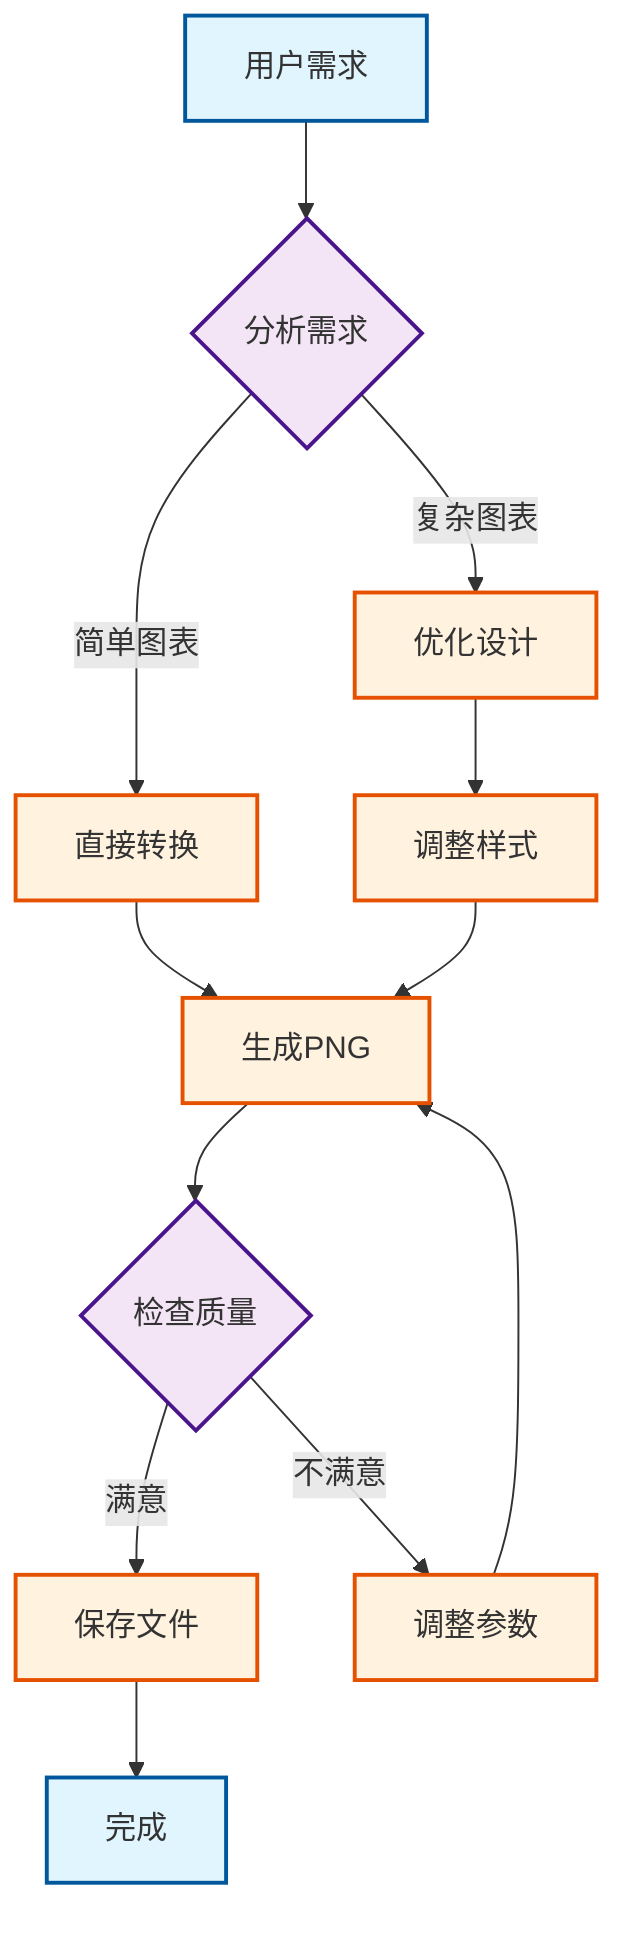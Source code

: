 graph TD
    A[用户需求] --> B{分析需求}
    B -->|简单图表| C[直接转换]
    B -->|复杂图表| D[优化设计]
    
    C --> E[生成PNG]
    D --> F[调整样式]
    F --> E
    
    E --> G{检查质量}
    G -->|满意| H[保存文件]
    G -->|不满意| I[调整参数]
    I --> E
    
    H --> J[完成]
    
    %% 样式定义
    classDef startEnd fill:#e1f5fe,stroke:#01579b,stroke-width:2px
    classDef process fill:#fff3e0,stroke:#e65100,stroke-width:2px
    classDef decision fill:#f3e5f5,stroke:#4a148c,stroke-width:2px
    
    class A,J startEnd
    class C,D,E,F,H,I process
    class B,G decision